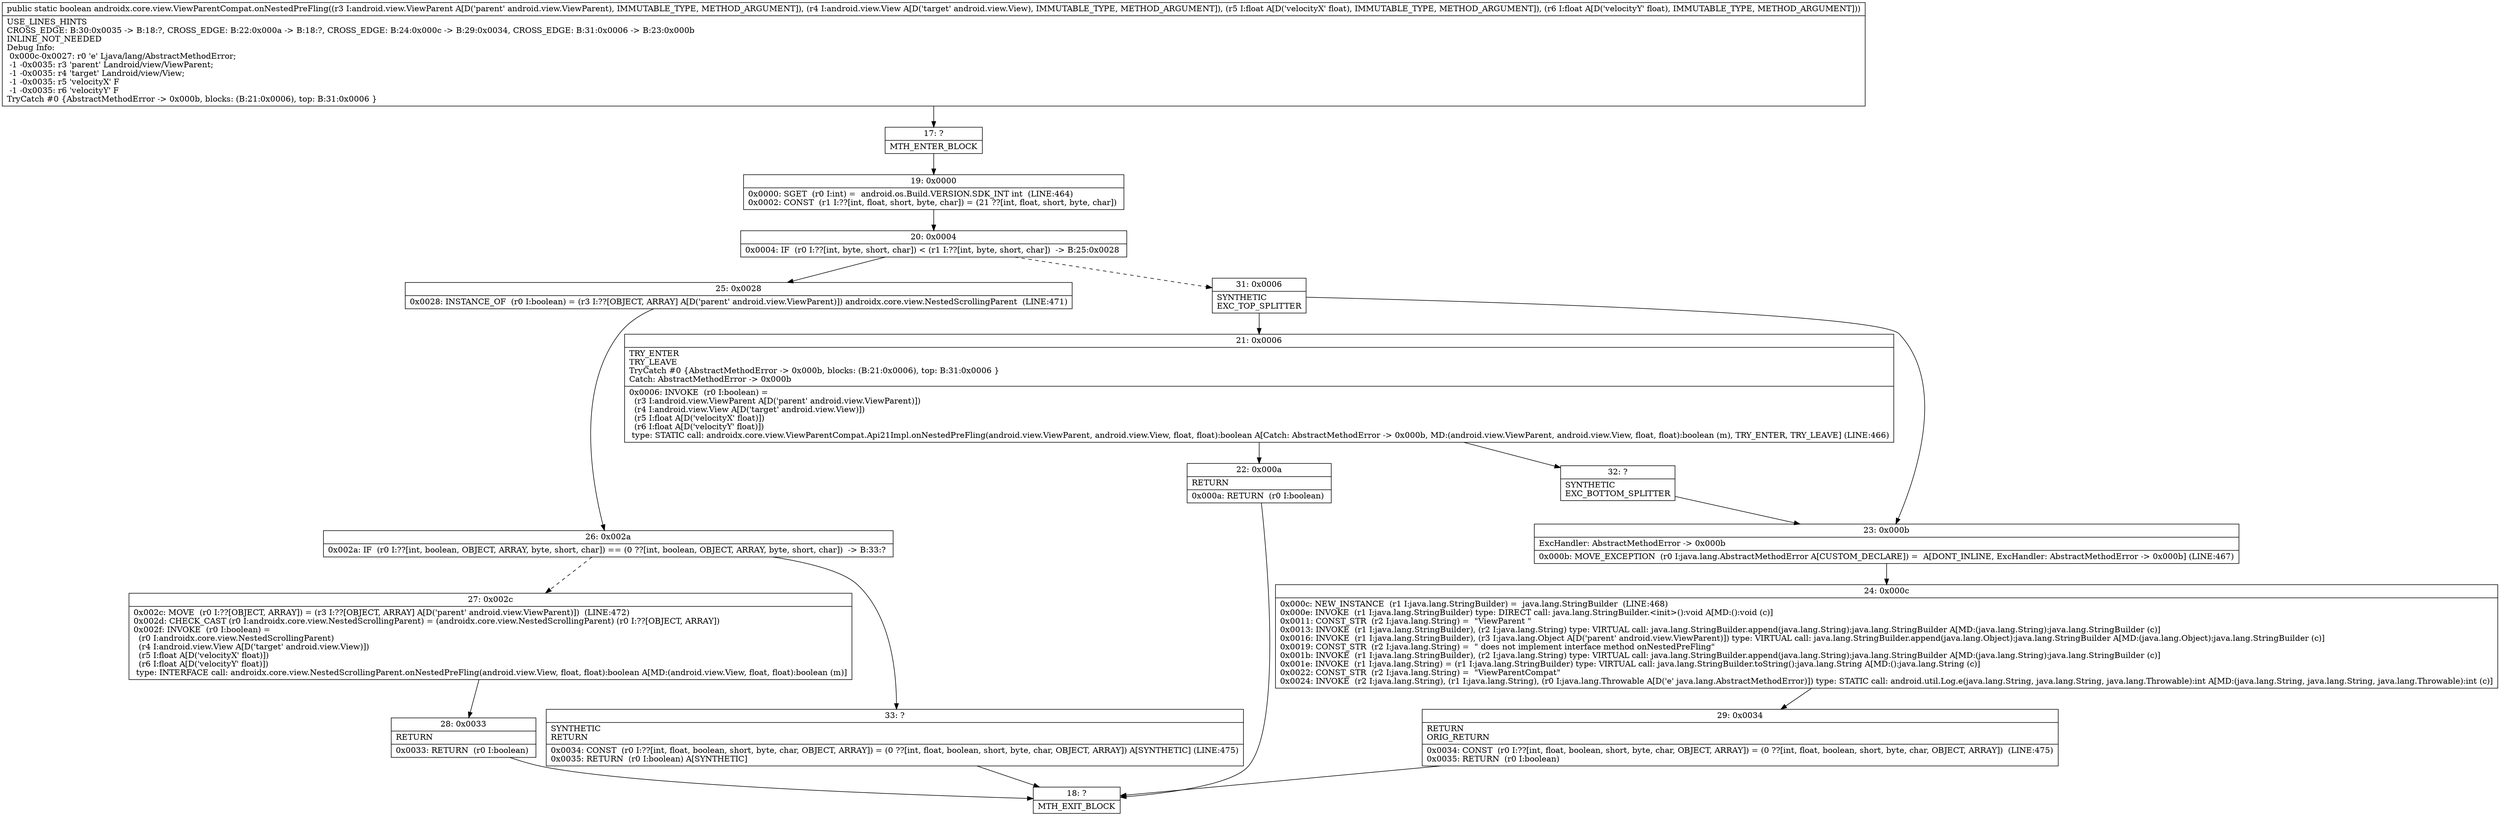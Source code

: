 digraph "CFG forandroidx.core.view.ViewParentCompat.onNestedPreFling(Landroid\/view\/ViewParent;Landroid\/view\/View;FF)Z" {
Node_17 [shape=record,label="{17\:\ ?|MTH_ENTER_BLOCK\l}"];
Node_19 [shape=record,label="{19\:\ 0x0000|0x0000: SGET  (r0 I:int) =  android.os.Build.VERSION.SDK_INT int  (LINE:464)\l0x0002: CONST  (r1 I:??[int, float, short, byte, char]) = (21 ??[int, float, short, byte, char]) \l}"];
Node_20 [shape=record,label="{20\:\ 0x0004|0x0004: IF  (r0 I:??[int, byte, short, char]) \< (r1 I:??[int, byte, short, char])  \-\> B:25:0x0028 \l}"];
Node_25 [shape=record,label="{25\:\ 0x0028|0x0028: INSTANCE_OF  (r0 I:boolean) = (r3 I:??[OBJECT, ARRAY] A[D('parent' android.view.ViewParent)]) androidx.core.view.NestedScrollingParent  (LINE:471)\l}"];
Node_26 [shape=record,label="{26\:\ 0x002a|0x002a: IF  (r0 I:??[int, boolean, OBJECT, ARRAY, byte, short, char]) == (0 ??[int, boolean, OBJECT, ARRAY, byte, short, char])  \-\> B:33:? \l}"];
Node_27 [shape=record,label="{27\:\ 0x002c|0x002c: MOVE  (r0 I:??[OBJECT, ARRAY]) = (r3 I:??[OBJECT, ARRAY] A[D('parent' android.view.ViewParent)])  (LINE:472)\l0x002d: CHECK_CAST (r0 I:androidx.core.view.NestedScrollingParent) = (androidx.core.view.NestedScrollingParent) (r0 I:??[OBJECT, ARRAY]) \l0x002f: INVOKE  (r0 I:boolean) = \l  (r0 I:androidx.core.view.NestedScrollingParent)\l  (r4 I:android.view.View A[D('target' android.view.View)])\l  (r5 I:float A[D('velocityX' float)])\l  (r6 I:float A[D('velocityY' float)])\l type: INTERFACE call: androidx.core.view.NestedScrollingParent.onNestedPreFling(android.view.View, float, float):boolean A[MD:(android.view.View, float, float):boolean (m)]\l}"];
Node_28 [shape=record,label="{28\:\ 0x0033|RETURN\l|0x0033: RETURN  (r0 I:boolean) \l}"];
Node_18 [shape=record,label="{18\:\ ?|MTH_EXIT_BLOCK\l}"];
Node_33 [shape=record,label="{33\:\ ?|SYNTHETIC\lRETURN\l|0x0034: CONST  (r0 I:??[int, float, boolean, short, byte, char, OBJECT, ARRAY]) = (0 ??[int, float, boolean, short, byte, char, OBJECT, ARRAY]) A[SYNTHETIC] (LINE:475)\l0x0035: RETURN  (r0 I:boolean) A[SYNTHETIC]\l}"];
Node_31 [shape=record,label="{31\:\ 0x0006|SYNTHETIC\lEXC_TOP_SPLITTER\l}"];
Node_21 [shape=record,label="{21\:\ 0x0006|TRY_ENTER\lTRY_LEAVE\lTryCatch #0 \{AbstractMethodError \-\> 0x000b, blocks: (B:21:0x0006), top: B:31:0x0006 \}\lCatch: AbstractMethodError \-\> 0x000b\l|0x0006: INVOKE  (r0 I:boolean) = \l  (r3 I:android.view.ViewParent A[D('parent' android.view.ViewParent)])\l  (r4 I:android.view.View A[D('target' android.view.View)])\l  (r5 I:float A[D('velocityX' float)])\l  (r6 I:float A[D('velocityY' float)])\l type: STATIC call: androidx.core.view.ViewParentCompat.Api21Impl.onNestedPreFling(android.view.ViewParent, android.view.View, float, float):boolean A[Catch: AbstractMethodError \-\> 0x000b, MD:(android.view.ViewParent, android.view.View, float, float):boolean (m), TRY_ENTER, TRY_LEAVE] (LINE:466)\l}"];
Node_22 [shape=record,label="{22\:\ 0x000a|RETURN\l|0x000a: RETURN  (r0 I:boolean) \l}"];
Node_32 [shape=record,label="{32\:\ ?|SYNTHETIC\lEXC_BOTTOM_SPLITTER\l}"];
Node_23 [shape=record,label="{23\:\ 0x000b|ExcHandler: AbstractMethodError \-\> 0x000b\l|0x000b: MOVE_EXCEPTION  (r0 I:java.lang.AbstractMethodError A[CUSTOM_DECLARE]) =  A[DONT_INLINE, ExcHandler: AbstractMethodError \-\> 0x000b] (LINE:467)\l}"];
Node_24 [shape=record,label="{24\:\ 0x000c|0x000c: NEW_INSTANCE  (r1 I:java.lang.StringBuilder) =  java.lang.StringBuilder  (LINE:468)\l0x000e: INVOKE  (r1 I:java.lang.StringBuilder) type: DIRECT call: java.lang.StringBuilder.\<init\>():void A[MD:():void (c)]\l0x0011: CONST_STR  (r2 I:java.lang.String) =  \"ViewParent \" \l0x0013: INVOKE  (r1 I:java.lang.StringBuilder), (r2 I:java.lang.String) type: VIRTUAL call: java.lang.StringBuilder.append(java.lang.String):java.lang.StringBuilder A[MD:(java.lang.String):java.lang.StringBuilder (c)]\l0x0016: INVOKE  (r1 I:java.lang.StringBuilder), (r3 I:java.lang.Object A[D('parent' android.view.ViewParent)]) type: VIRTUAL call: java.lang.StringBuilder.append(java.lang.Object):java.lang.StringBuilder A[MD:(java.lang.Object):java.lang.StringBuilder (c)]\l0x0019: CONST_STR  (r2 I:java.lang.String) =  \" does not implement interface method onNestedPreFling\" \l0x001b: INVOKE  (r1 I:java.lang.StringBuilder), (r2 I:java.lang.String) type: VIRTUAL call: java.lang.StringBuilder.append(java.lang.String):java.lang.StringBuilder A[MD:(java.lang.String):java.lang.StringBuilder (c)]\l0x001e: INVOKE  (r1 I:java.lang.String) = (r1 I:java.lang.StringBuilder) type: VIRTUAL call: java.lang.StringBuilder.toString():java.lang.String A[MD:():java.lang.String (c)]\l0x0022: CONST_STR  (r2 I:java.lang.String) =  \"ViewParentCompat\" \l0x0024: INVOKE  (r2 I:java.lang.String), (r1 I:java.lang.String), (r0 I:java.lang.Throwable A[D('e' java.lang.AbstractMethodError)]) type: STATIC call: android.util.Log.e(java.lang.String, java.lang.String, java.lang.Throwable):int A[MD:(java.lang.String, java.lang.String, java.lang.Throwable):int (c)]\l}"];
Node_29 [shape=record,label="{29\:\ 0x0034|RETURN\lORIG_RETURN\l|0x0034: CONST  (r0 I:??[int, float, boolean, short, byte, char, OBJECT, ARRAY]) = (0 ??[int, float, boolean, short, byte, char, OBJECT, ARRAY])  (LINE:475)\l0x0035: RETURN  (r0 I:boolean) \l}"];
MethodNode[shape=record,label="{public static boolean androidx.core.view.ViewParentCompat.onNestedPreFling((r3 I:android.view.ViewParent A[D('parent' android.view.ViewParent), IMMUTABLE_TYPE, METHOD_ARGUMENT]), (r4 I:android.view.View A[D('target' android.view.View), IMMUTABLE_TYPE, METHOD_ARGUMENT]), (r5 I:float A[D('velocityX' float), IMMUTABLE_TYPE, METHOD_ARGUMENT]), (r6 I:float A[D('velocityY' float), IMMUTABLE_TYPE, METHOD_ARGUMENT]))  | USE_LINES_HINTS\lCROSS_EDGE: B:30:0x0035 \-\> B:18:?, CROSS_EDGE: B:22:0x000a \-\> B:18:?, CROSS_EDGE: B:24:0x000c \-\> B:29:0x0034, CROSS_EDGE: B:31:0x0006 \-\> B:23:0x000b\lINLINE_NOT_NEEDED\lDebug Info:\l  0x000c\-0x0027: r0 'e' Ljava\/lang\/AbstractMethodError;\l  \-1 \-0x0035: r3 'parent' Landroid\/view\/ViewParent;\l  \-1 \-0x0035: r4 'target' Landroid\/view\/View;\l  \-1 \-0x0035: r5 'velocityX' F\l  \-1 \-0x0035: r6 'velocityY' F\lTryCatch #0 \{AbstractMethodError \-\> 0x000b, blocks: (B:21:0x0006), top: B:31:0x0006 \}\l}"];
MethodNode -> Node_17;Node_17 -> Node_19;
Node_19 -> Node_20;
Node_20 -> Node_25;
Node_20 -> Node_31[style=dashed];
Node_25 -> Node_26;
Node_26 -> Node_27[style=dashed];
Node_26 -> Node_33;
Node_27 -> Node_28;
Node_28 -> Node_18;
Node_33 -> Node_18;
Node_31 -> Node_21;
Node_31 -> Node_23;
Node_21 -> Node_22;
Node_21 -> Node_32;
Node_22 -> Node_18;
Node_32 -> Node_23;
Node_23 -> Node_24;
Node_24 -> Node_29;
Node_29 -> Node_18;
}

